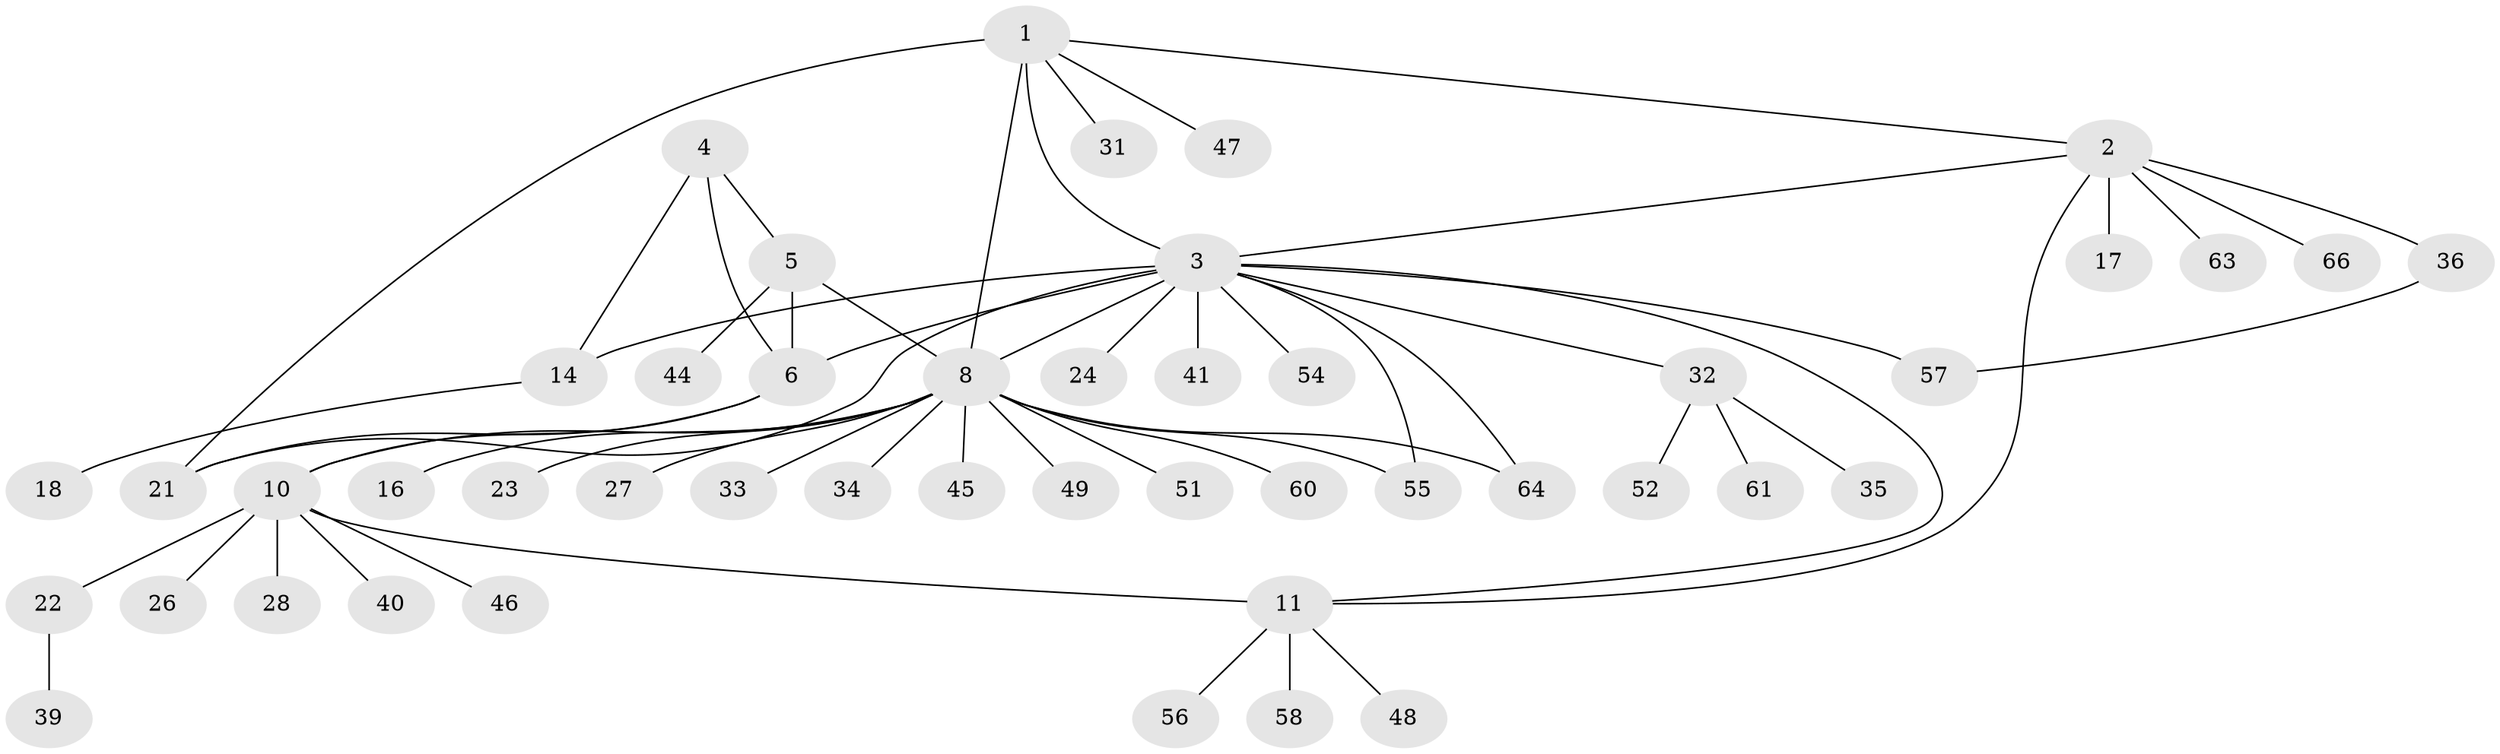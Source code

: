 // original degree distribution, {6: 0.030303030303030304, 8: 0.030303030303030304, 3: 0.09090909090909091, 5: 0.015151515151515152, 9: 0.045454545454545456, 10: 0.015151515151515152, 2: 0.21212121212121213, 7: 0.015151515151515152, 1: 0.5303030303030303, 4: 0.015151515151515152}
// Generated by graph-tools (version 1.1) at 2025/42/03/06/25 10:42:14]
// undirected, 47 vertices, 59 edges
graph export_dot {
graph [start="1"]
  node [color=gray90,style=filled];
  1 [super="+7"];
  2 [super="+20"];
  3 [super="+13"];
  4;
  5 [super="+29"];
  6 [super="+19"];
  8 [super="+9"];
  10 [super="+37"];
  11 [super="+12"];
  14 [super="+15"];
  16;
  17;
  18;
  21 [super="+25"];
  22 [super="+30"];
  23;
  24 [super="+43"];
  26;
  27 [super="+38"];
  28 [super="+42"];
  31;
  32 [super="+53"];
  33;
  34;
  35;
  36;
  39 [super="+62"];
  40;
  41;
  44 [super="+50"];
  45;
  46;
  47;
  48;
  49;
  51;
  52;
  54;
  55 [super="+65"];
  56 [super="+59"];
  57;
  58;
  60;
  61;
  63;
  64;
  66;
  1 -- 2;
  1 -- 3;
  1 -- 31;
  1 -- 47;
  1 -- 8 [weight=2];
  1 -- 21;
  2 -- 3;
  2 -- 17;
  2 -- 36;
  2 -- 63;
  2 -- 66;
  2 -- 11;
  3 -- 6;
  3 -- 24;
  3 -- 41;
  3 -- 64;
  3 -- 32;
  3 -- 8;
  3 -- 14 [weight=2];
  3 -- 21;
  3 -- 54;
  3 -- 57;
  3 -- 11;
  3 -- 55;
  4 -- 5;
  4 -- 6;
  4 -- 14;
  5 -- 6;
  5 -- 44;
  5 -- 8;
  6 -- 10;
  6 -- 21;
  8 -- 10;
  8 -- 16;
  8 -- 27;
  8 -- 34;
  8 -- 45;
  8 -- 55;
  8 -- 64;
  8 -- 33;
  8 -- 49;
  8 -- 51;
  8 -- 23;
  8 -- 60;
  10 -- 11 [weight=2];
  10 -- 22;
  10 -- 26;
  10 -- 28;
  10 -- 40;
  10 -- 46;
  11 -- 48;
  11 -- 58;
  11 -- 56;
  14 -- 18;
  22 -- 39;
  32 -- 35;
  32 -- 52;
  32 -- 61;
  36 -- 57;
}
